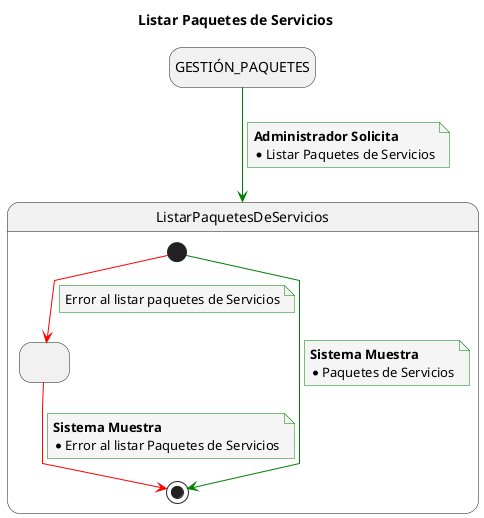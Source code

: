 @startuml
title Listar Paquetes de Servicios

skinparam {
    NoteBackgroundColor #whiteSmoke
    ArrowColor #green
    NoteBorderColor #green
    linetype polyline
}

hide empty description

state startState as "GESTIÓN_PAQUETES"

startState --> ListarPaquetesDeServicios
note on link
    <b>Administrador Solicita</b>
    * Listar Paquetes de Servicios
end note

state ListarPaquetesDeServicios {
    state 2 as " "
    [*] --> [*] 
    note on link
        <b>Sistema Muestra</b>
        * Paquetes de Servicios
    end note

    [*] -[#red]-> 2
    note on link
        Error al listar paquetes de Servicios
    end note

    2 -[#red]-> [*]
    note on link
        <b>Sistema Muestra</b>
        * Error al listar Paquetes de Servicios
    end note


}
@enduml